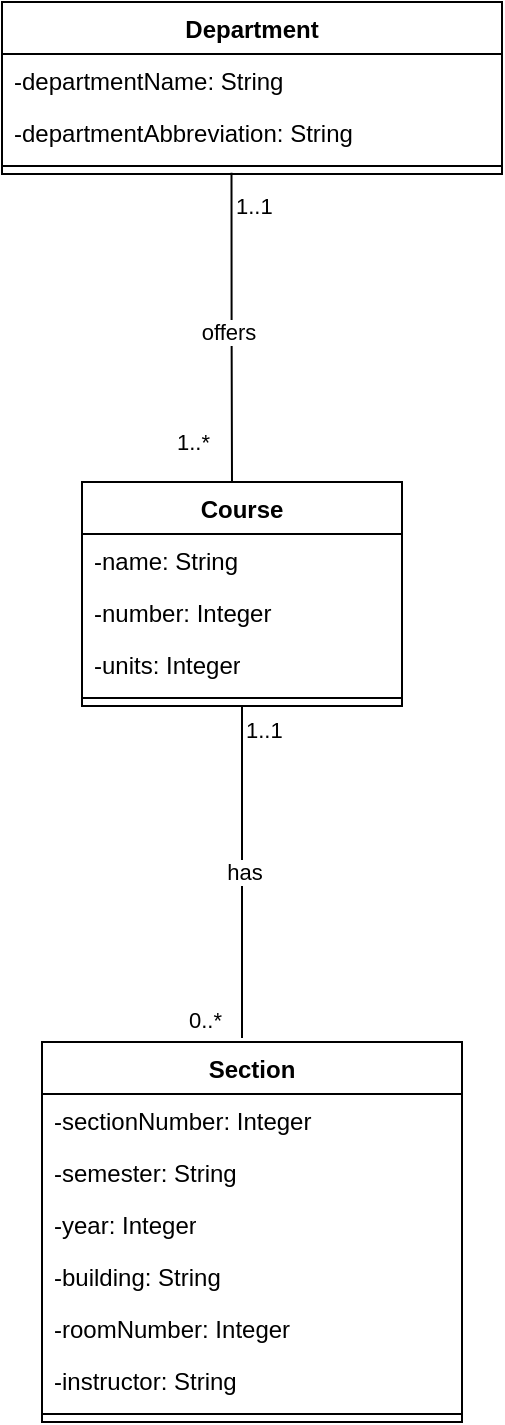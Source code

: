 <mxfile version="26.0.16">
  <diagram name="Page-1" id="m9dEZBvjivQAZ1UXBowR">
    <mxGraphModel dx="638" dy="715" grid="1" gridSize="10" guides="1" tooltips="1" connect="1" arrows="1" fold="1" page="1" pageScale="1" pageWidth="1200" pageHeight="1600" math="0" shadow="0">
      <root>
        <mxCell id="0" />
        <mxCell id="1" parent="0" />
        <mxCell id="wHchK1CJZa-xW5icJ-bM-1" value="Department" style="swimlane;fontStyle=1;align=center;verticalAlign=top;childLayout=stackLayout;horizontal=1;startSize=26;horizontalStack=0;resizeParent=1;resizeParentMax=0;resizeLast=0;collapsible=1;marginBottom=0;whiteSpace=wrap;html=1;" parent="1" vertex="1">
          <mxGeometry x="240" y="200" width="250" height="86" as="geometry" />
        </mxCell>
        <mxCell id="wHchK1CJZa-xW5icJ-bM-2" value="-departmentName: String" style="text;strokeColor=none;fillColor=none;align=left;verticalAlign=top;spacingLeft=4;spacingRight=4;overflow=hidden;rotatable=0;points=[[0,0.5],[1,0.5]];portConstraint=eastwest;whiteSpace=wrap;html=1;" parent="wHchK1CJZa-xW5icJ-bM-1" vertex="1">
          <mxGeometry y="26" width="250" height="26" as="geometry" />
        </mxCell>
        <mxCell id="wHchK1CJZa-xW5icJ-bM-17" value="-departmentAbbreviation: String" style="text;strokeColor=none;fillColor=none;align=left;verticalAlign=top;spacingLeft=4;spacingRight=4;overflow=hidden;rotatable=0;points=[[0,0.5],[1,0.5]];portConstraint=eastwest;whiteSpace=wrap;html=1;" parent="wHchK1CJZa-xW5icJ-bM-1" vertex="1">
          <mxGeometry y="52" width="250" height="26" as="geometry" />
        </mxCell>
        <mxCell id="wHchK1CJZa-xW5icJ-bM-3" value="" style="line;strokeWidth=1;fillColor=none;align=left;verticalAlign=middle;spacingTop=-1;spacingLeft=3;spacingRight=3;rotatable=0;labelPosition=right;points=[];portConstraint=eastwest;strokeColor=inherit;" parent="wHchK1CJZa-xW5icJ-bM-1" vertex="1">
          <mxGeometry y="78" width="250" height="8" as="geometry" />
        </mxCell>
        <mxCell id="wHchK1CJZa-xW5icJ-bM-5" value="Course" style="swimlane;fontStyle=1;align=center;verticalAlign=top;childLayout=stackLayout;horizontal=1;startSize=26;horizontalStack=0;resizeParent=1;resizeParentMax=0;resizeLast=0;collapsible=1;marginBottom=0;whiteSpace=wrap;html=1;" parent="1" vertex="1">
          <mxGeometry x="280" y="440" width="160" height="112" as="geometry" />
        </mxCell>
        <mxCell id="wHchK1CJZa-xW5icJ-bM-18" value="-name: String&lt;span style=&quot;white-space: pre;&quot;&gt;&#x9;&lt;/span&gt;" style="text;strokeColor=none;fillColor=none;align=left;verticalAlign=top;spacingLeft=4;spacingRight=4;overflow=hidden;rotatable=0;points=[[0,0.5],[1,0.5]];portConstraint=eastwest;whiteSpace=wrap;html=1;" parent="wHchK1CJZa-xW5icJ-bM-5" vertex="1">
          <mxGeometry y="26" width="160" height="26" as="geometry" />
        </mxCell>
        <mxCell id="wHchK1CJZa-xW5icJ-bM-6" value="-number: Integer" style="text;strokeColor=none;fillColor=none;align=left;verticalAlign=top;spacingLeft=4;spacingRight=4;overflow=hidden;rotatable=0;points=[[0,0.5],[1,0.5]];portConstraint=eastwest;whiteSpace=wrap;html=1;" parent="wHchK1CJZa-xW5icJ-bM-5" vertex="1">
          <mxGeometry y="52" width="160" height="26" as="geometry" />
        </mxCell>
        <mxCell id="wHchK1CJZa-xW5icJ-bM-19" value="-units: Integer" style="text;strokeColor=none;fillColor=none;align=left;verticalAlign=top;spacingLeft=4;spacingRight=4;overflow=hidden;rotatable=0;points=[[0,0.5],[1,0.5]];portConstraint=eastwest;whiteSpace=wrap;html=1;" parent="wHchK1CJZa-xW5icJ-bM-5" vertex="1">
          <mxGeometry y="78" width="160" height="26" as="geometry" />
        </mxCell>
        <mxCell id="wHchK1CJZa-xW5icJ-bM-7" value="" style="line;strokeWidth=1;fillColor=none;align=left;verticalAlign=middle;spacingTop=-1;spacingLeft=3;spacingRight=3;rotatable=0;labelPosition=right;points=[];portConstraint=eastwest;strokeColor=inherit;" parent="wHchK1CJZa-xW5icJ-bM-5" vertex="1">
          <mxGeometry y="104" width="160" height="8" as="geometry" />
        </mxCell>
        <mxCell id="wHchK1CJZa-xW5icJ-bM-13" value="Section" style="swimlane;fontStyle=1;align=center;verticalAlign=top;childLayout=stackLayout;horizontal=1;startSize=26;horizontalStack=0;resizeParent=1;resizeParentMax=0;resizeLast=0;collapsible=1;marginBottom=0;whiteSpace=wrap;html=1;" parent="1" vertex="1">
          <mxGeometry x="260" y="720" width="210" height="190" as="geometry" />
        </mxCell>
        <mxCell id="wHchK1CJZa-xW5icJ-bM-14" value="-sectionNumber: Integer" style="text;strokeColor=none;fillColor=none;align=left;verticalAlign=top;spacingLeft=4;spacingRight=4;overflow=hidden;rotatable=0;points=[[0,0.5],[1,0.5]];portConstraint=eastwest;whiteSpace=wrap;html=1;" parent="wHchK1CJZa-xW5icJ-bM-13" vertex="1">
          <mxGeometry y="26" width="210" height="26" as="geometry" />
        </mxCell>
        <mxCell id="wHchK1CJZa-xW5icJ-bM-20" value="-semester: String" style="text;strokeColor=none;fillColor=none;align=left;verticalAlign=top;spacingLeft=4;spacingRight=4;overflow=hidden;rotatable=0;points=[[0,0.5],[1,0.5]];portConstraint=eastwest;whiteSpace=wrap;html=1;" parent="wHchK1CJZa-xW5icJ-bM-13" vertex="1">
          <mxGeometry y="52" width="210" height="26" as="geometry" />
        </mxCell>
        <mxCell id="wHchK1CJZa-xW5icJ-bM-21" value="-year: Integer" style="text;strokeColor=none;fillColor=none;align=left;verticalAlign=top;spacingLeft=4;spacingRight=4;overflow=hidden;rotatable=0;points=[[0,0.5],[1,0.5]];portConstraint=eastwest;whiteSpace=wrap;html=1;" parent="wHchK1CJZa-xW5icJ-bM-13" vertex="1">
          <mxGeometry y="78" width="210" height="26" as="geometry" />
        </mxCell>
        <mxCell id="CPTxn8JQ6zGN1X1MHvCE-1" value="-building: String" style="text;strokeColor=none;fillColor=none;align=left;verticalAlign=top;spacingLeft=4;spacingRight=4;overflow=hidden;rotatable=0;points=[[0,0.5],[1,0.5]];portConstraint=eastwest;whiteSpace=wrap;html=1;" vertex="1" parent="wHchK1CJZa-xW5icJ-bM-13">
          <mxGeometry y="104" width="210" height="26" as="geometry" />
        </mxCell>
        <mxCell id="wHchK1CJZa-xW5icJ-bM-23" value="-roomNumber: Integer" style="text;strokeColor=none;fillColor=none;align=left;verticalAlign=top;spacingLeft=4;spacingRight=4;overflow=hidden;rotatable=0;points=[[0,0.5],[1,0.5]];portConstraint=eastwest;whiteSpace=wrap;html=1;" parent="wHchK1CJZa-xW5icJ-bM-13" vertex="1">
          <mxGeometry y="130" width="210" height="26" as="geometry" />
        </mxCell>
        <mxCell id="wHchK1CJZa-xW5icJ-bM-22" value="-instructor: String" style="text;strokeColor=none;fillColor=none;align=left;verticalAlign=top;spacingLeft=4;spacingRight=4;overflow=hidden;rotatable=0;points=[[0,0.5],[1,0.5]];portConstraint=eastwest;whiteSpace=wrap;html=1;" parent="wHchK1CJZa-xW5icJ-bM-13" vertex="1">
          <mxGeometry y="156" width="210" height="26" as="geometry" />
        </mxCell>
        <mxCell id="wHchK1CJZa-xW5icJ-bM-15" value="" style="line;strokeWidth=1;fillColor=none;align=left;verticalAlign=middle;spacingTop=-1;spacingLeft=3;spacingRight=3;rotatable=0;labelPosition=right;points=[];portConstraint=eastwest;strokeColor=inherit;" parent="wHchK1CJZa-xW5icJ-bM-13" vertex="1">
          <mxGeometry y="182" width="210" height="8" as="geometry" />
        </mxCell>
        <mxCell id="wHchK1CJZa-xW5icJ-bM-25" value="" style="endArrow=none;html=1;edgeStyle=orthogonalEdgeStyle;rounded=0;exitX=0.459;exitY=0.924;exitDx=0;exitDy=0;exitPerimeter=0;" parent="1" edge="1" source="wHchK1CJZa-xW5icJ-bM-3">
          <mxGeometry relative="1" as="geometry">
            <mxPoint x="450" y="250" as="sourcePoint" />
            <mxPoint x="355" y="440" as="targetPoint" />
          </mxGeometry>
        </mxCell>
        <mxCell id="wHchK1CJZa-xW5icJ-bM-26" value="1..1" style="edgeLabel;resizable=0;html=1;align=left;verticalAlign=bottom;" parent="wHchK1CJZa-xW5icJ-bM-25" connectable="0" vertex="1">
          <mxGeometry x="-1" relative="1" as="geometry">
            <mxPoint y="25" as="offset" />
          </mxGeometry>
        </mxCell>
        <mxCell id="wHchK1CJZa-xW5icJ-bM-27" value="1..*" style="edgeLabel;resizable=0;html=1;align=right;verticalAlign=bottom;" parent="wHchK1CJZa-xW5icJ-bM-25" connectable="0" vertex="1">
          <mxGeometry x="1" relative="1" as="geometry">
            <mxPoint x="-10" y="-12" as="offset" />
          </mxGeometry>
        </mxCell>
        <mxCell id="wHchK1CJZa-xW5icJ-bM-28" value="offers" style="edgeLabel;html=1;align=center;verticalAlign=middle;resizable=0;points=[];" parent="wHchK1CJZa-xW5icJ-bM-25" vertex="1" connectable="0">
          <mxGeometry x="0.035" y="-3" relative="1" as="geometry">
            <mxPoint as="offset" />
          </mxGeometry>
        </mxCell>
        <mxCell id="wHchK1CJZa-xW5icJ-bM-32" value="" style="endArrow=none;html=1;edgeStyle=orthogonalEdgeStyle;rounded=0;exitX=0.5;exitY=1;exitDx=0;exitDy=0;" parent="1" edge="1" source="wHchK1CJZa-xW5icJ-bM-5">
          <mxGeometry relative="1" as="geometry">
            <mxPoint x="324" y="560" as="sourcePoint" />
            <mxPoint x="360" y="718" as="targetPoint" />
          </mxGeometry>
        </mxCell>
        <mxCell id="wHchK1CJZa-xW5icJ-bM-33" value="1..1" style="edgeLabel;resizable=0;html=1;align=left;verticalAlign=bottom;" parent="wHchK1CJZa-xW5icJ-bM-32" connectable="0" vertex="1">
          <mxGeometry x="-1" relative="1" as="geometry">
            <mxPoint y="20" as="offset" />
          </mxGeometry>
        </mxCell>
        <mxCell id="wHchK1CJZa-xW5icJ-bM-34" value="0..*" style="edgeLabel;resizable=0;html=1;align=right;verticalAlign=bottom;" parent="wHchK1CJZa-xW5icJ-bM-32" connectable="0" vertex="1">
          <mxGeometry x="1" relative="1" as="geometry">
            <mxPoint x="-10" as="offset" />
          </mxGeometry>
        </mxCell>
        <mxCell id="wHchK1CJZa-xW5icJ-bM-35" value="has" style="edgeLabel;html=1;align=center;verticalAlign=middle;resizable=0;points=[];" parent="wHchK1CJZa-xW5icJ-bM-32" vertex="1" connectable="0">
          <mxGeometry x="-0.0" relative="1" as="geometry">
            <mxPoint as="offset" />
          </mxGeometry>
        </mxCell>
      </root>
    </mxGraphModel>
  </diagram>
</mxfile>
